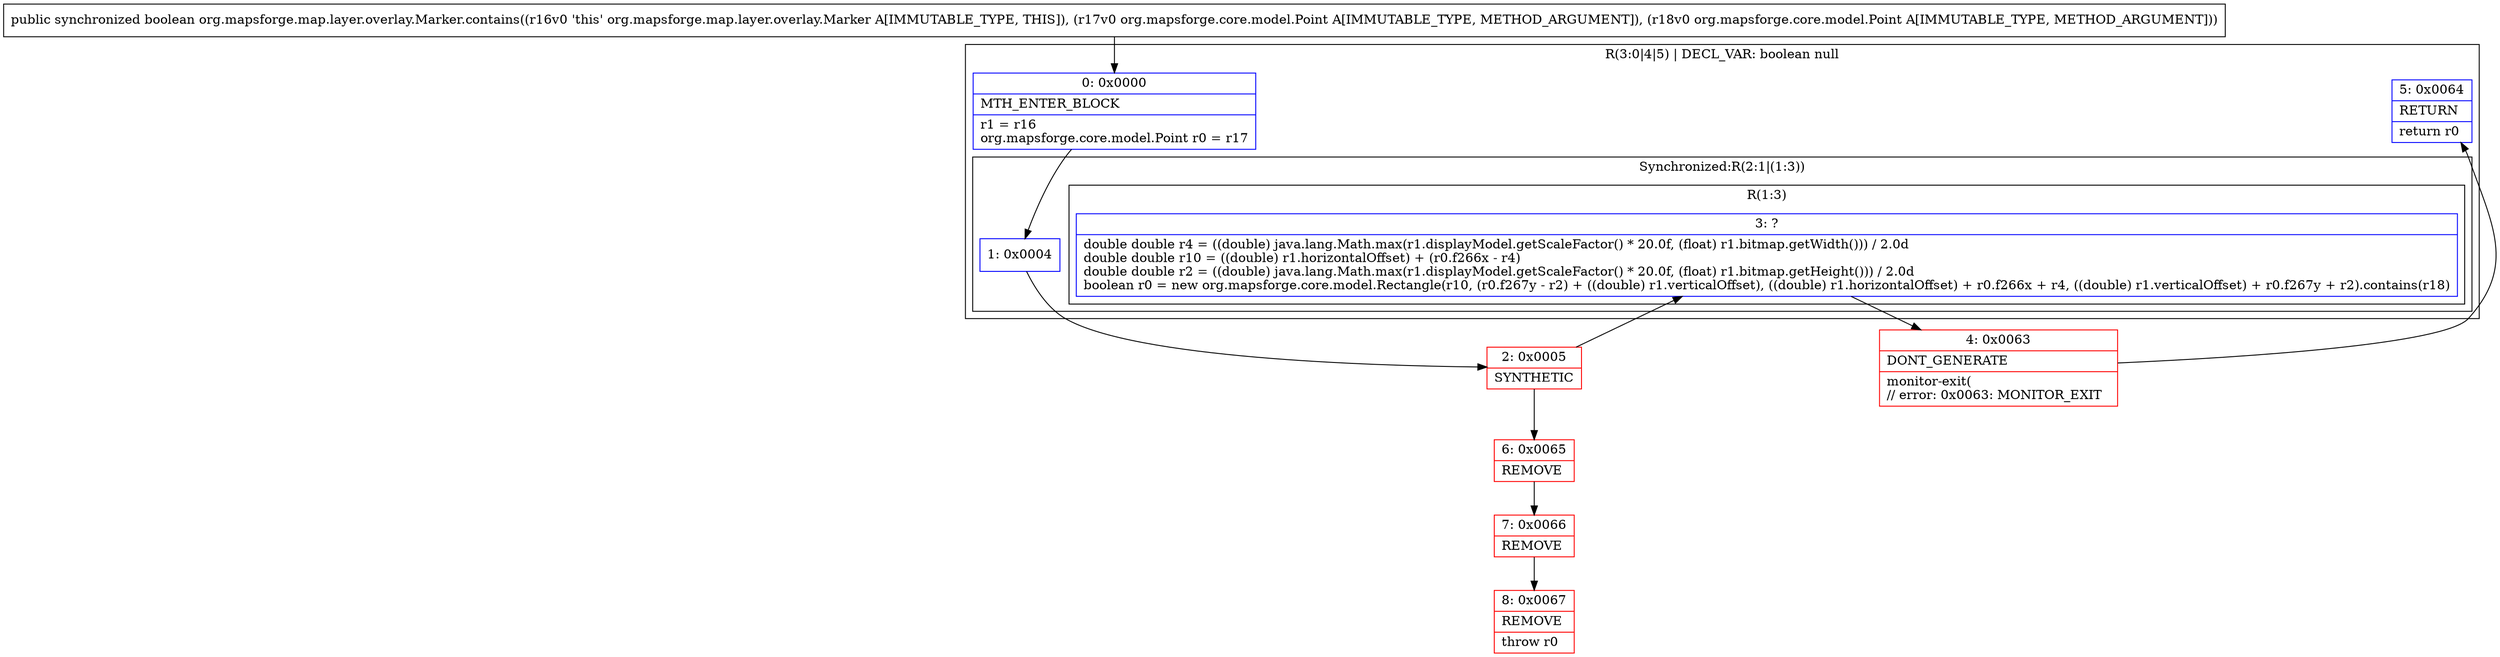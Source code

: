 digraph "CFG fororg.mapsforge.map.layer.overlay.Marker.contains(Lorg\/mapsforge\/core\/model\/Point;Lorg\/mapsforge\/core\/model\/Point;)Z" {
subgraph cluster_Region_549203279 {
label = "R(3:0|4|5) | DECL_VAR: boolean null\l";
node [shape=record,color=blue];
Node_0 [shape=record,label="{0\:\ 0x0000|MTH_ENTER_BLOCK\l|r1 = r16\lorg.mapsforge.core.model.Point r0 = r17\l}"];
subgraph cluster_SynchronizedRegion_1042929392 {
label = "Synchronized:R(2:1|(1:3))";
node [shape=record,color=blue];
Node_1 [shape=record,label="{1\:\ 0x0004}"];
subgraph cluster_Region_1680937070 {
label = "R(1:3)";
node [shape=record,color=blue];
Node_3 [shape=record,label="{3\:\ ?|double double r4 = ((double) java.lang.Math.max(r1.displayModel.getScaleFactor() * 20.0f, (float) r1.bitmap.getWidth())) \/ 2.0d\ldouble double r10 = ((double) r1.horizontalOffset) + (r0.f266x \- r4)\ldouble double r2 = ((double) java.lang.Math.max(r1.displayModel.getScaleFactor() * 20.0f, (float) r1.bitmap.getHeight())) \/ 2.0d\lboolean r0 = new org.mapsforge.core.model.Rectangle(r10, (r0.f267y \- r2) + ((double) r1.verticalOffset), ((double) r1.horizontalOffset) + r0.f266x + r4, ((double) r1.verticalOffset) + r0.f267y + r2).contains(r18)\l}"];
}
}
Node_5 [shape=record,label="{5\:\ 0x0064|RETURN\l|return r0\l}"];
}
Node_2 [shape=record,color=red,label="{2\:\ 0x0005|SYNTHETIC\l}"];
Node_4 [shape=record,color=red,label="{4\:\ 0x0063|DONT_GENERATE\l|monitor\-exit(\l\/\/ error: 0x0063: MONITOR_EXIT  \l}"];
Node_6 [shape=record,color=red,label="{6\:\ 0x0065|REMOVE\l}"];
Node_7 [shape=record,color=red,label="{7\:\ 0x0066|REMOVE\l}"];
Node_8 [shape=record,color=red,label="{8\:\ 0x0067|REMOVE\l|throw r0\l}"];
MethodNode[shape=record,label="{public synchronized boolean org.mapsforge.map.layer.overlay.Marker.contains((r16v0 'this' org.mapsforge.map.layer.overlay.Marker A[IMMUTABLE_TYPE, THIS]), (r17v0 org.mapsforge.core.model.Point A[IMMUTABLE_TYPE, METHOD_ARGUMENT]), (r18v0 org.mapsforge.core.model.Point A[IMMUTABLE_TYPE, METHOD_ARGUMENT])) }"];
MethodNode -> Node_0;
Node_0 -> Node_1;
Node_1 -> Node_2;
Node_3 -> Node_4;
Node_2 -> Node_3;
Node_2 -> Node_6;
Node_4 -> Node_5;
Node_6 -> Node_7;
Node_7 -> Node_8;
}

